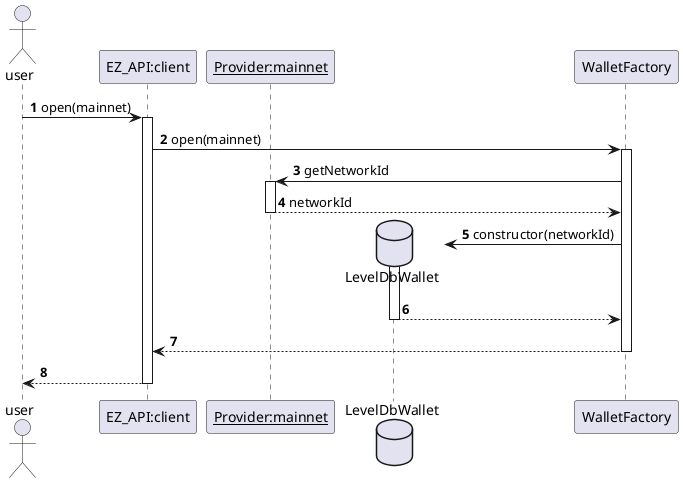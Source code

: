@startuml
autonumber
autoactivate on
actor user
participant "EZ_API:client" as client
participant "__Provider:mainnet__" as mainnet
database LevelDbWallet
user ->client: open(mainnet)
  client -> WalletFactory: open(mainnet)
    WalletFactory -> mainnet: getNetworkId
    return networkId

    create LevelDbWallet
    WalletFactory -> LevelDbWallet : constructor(networkId)
    return
  return
return
@enduml
